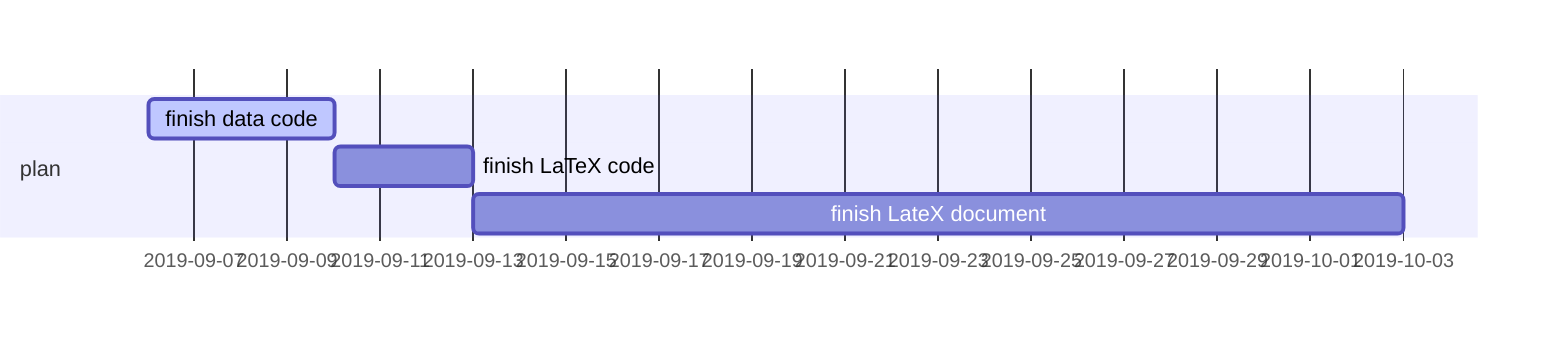 gantt
section plan
finish data code    :active,    des1, 2019-09-06,4d
finish LaTeX code        : des2, after des1, 3d
finish LateX document      :         des3, after des2, 20d